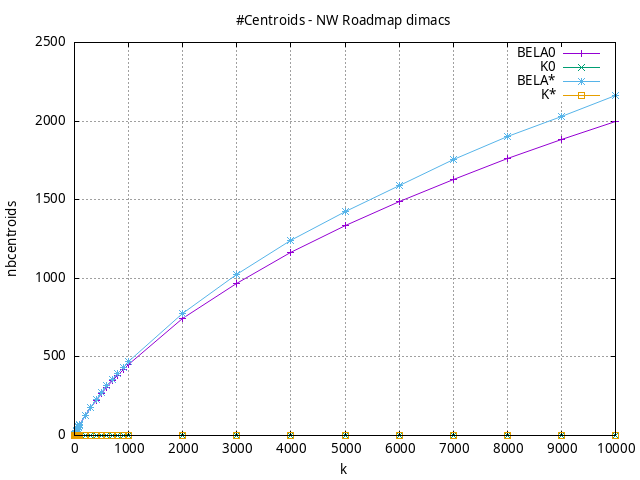 #!/usr/bin/gnuplot
# -*- coding: utf-8 -*-
#
# results/roadmap/dimacs/NW/USA-road-d.NW.mixed.nbcentroids.gnuplot
#
# Started on 01/09/2024 14:45:05
# Author: Carlos Linares López
set grid
set xlabel "k"
set ylabel "nbcentroids"

set title "#Centroids - NW Roadmap dimacs"

set terminal png enhanced font "Ariel,10"
set output 'USA-road-d.NW.mixed.nbcentroids.png'

plot "-" title "BELA0"      with linesp, "-" title "K0"      with linesp, "-" title "BELA*"      with linesp, "-" title "K*"      with linesp

	1 1.0
	2 1.68
	3 2.55
	4 3.23
	5 4.2
	6 4.82
	7 5.68
	8 6.3
	9 7.25
	10 7.87
	20 15.26
	30 22.42
	40 29.54
	50 36.52
	60 43.2
	70 49.75
	80 56.22
	90 62.52
	100 68.65
	200 125.51
	300 176.85
	400 223.82
	500 266.95
	600 307.92
	700 346.75
	800 384.32
	900 419.6
	1000 453.8
	2000 741.53
	3000 969.36
	4000 1163.39
	5000 1334.17
	6000 1488.03
	7000 1630.7
	8000 1762.05
	9000 1882.01
	10000 1997.9
end
	1 0.0
	2 0.0
	3 0.0
	4 0.0
	5 0.0
	6 0.0
	7 0.0
	8 0.0
	9 0.0
	10 0.0
	20 0.0
	30 0.0
	40 0.0
	50 0.0
	60 0.0
	70 0.0
	80 0.0
	90 0.0
	100 0.0
	200 0.0
	300 0.0
	400 0.0
	500 0.0
	600 0.0
	700 0.0
	800 0.0
	900 0.0
	1000 0.0
	2000 0.0
	3000 0.0
	4000 0.0
	5000 0.0
	6000 0.0
	7000 0.0
	8000 0.0
	9000 0.0
	10000 0.0
end
	1 1.0
	2 1.68
	3 2.55
	4 3.23
	5 4.2
	6 4.82
	7 5.68
	8 6.31
	9 7.26
	10 7.88
	20 15.3
	30 22.51
	40 29.68
	50 36.75
	60 43.5
	70 50.18
	80 56.75
	90 63.1
	100 69.29
	200 127.59
	300 180.4
	400 228.81
	500 273.84
	600 317.06
	700 358.09
	800 397.46
	900 434.83
	1000 470.93
	2000 778.42
	3000 1027.18
	4000 1238.68
	5000 1423.4
	6000 1592.57
	7000 1754.56
	8000 1899.79
	9000 2032.26
	10000 2161.96
end
	1 0.0
	2 0.0
	3 0.0
	4 0.0
	5 0.0
	6 0.0
	7 0.0
	8 0.0
	9 0.0
	10 0.0
	20 0.0
	30 0.0
	40 0.0
	50 0.0
	60 0.0
	70 0.0
	80 0.0
	90 0.0
	100 0.0
	200 0.0
	300 0.0
	400 0.0
	500 0.0
	600 0.0
	700 0.0
	800 0.0
	900 0.0
	1000 0.0
	2000 0.0
	3000 0.0
	4000 0.0
	5000 0.0
	6000 0.0
	7000 0.0
	8000 0.0
	9000 0.0
	10000 0.0
end
